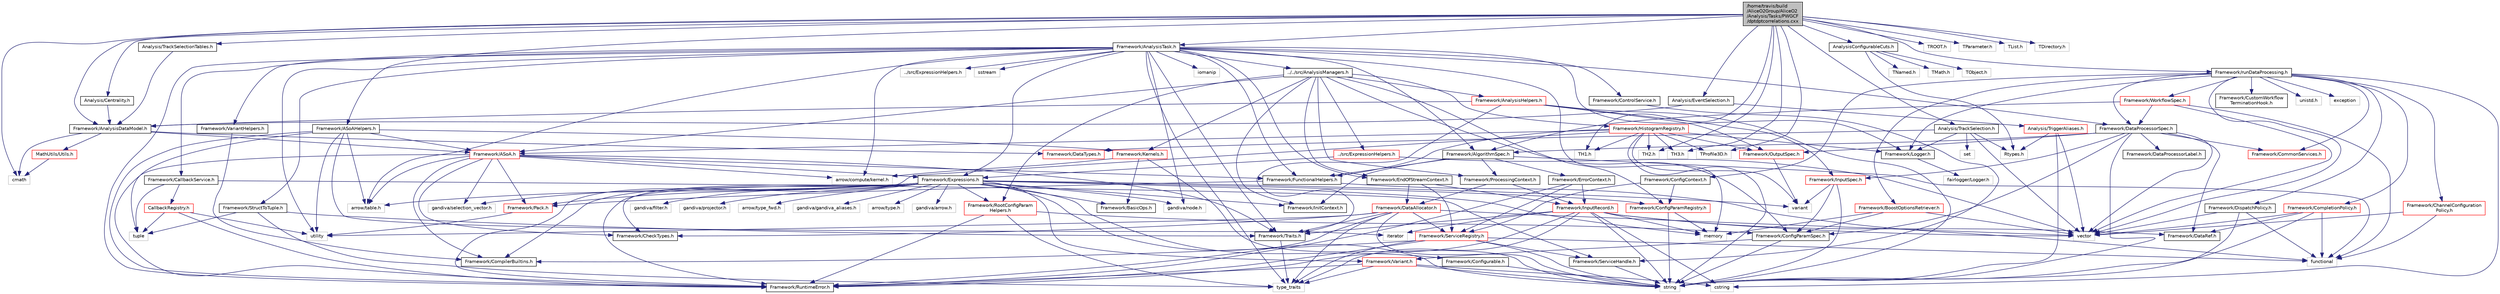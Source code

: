 digraph "/home/travis/build/AliceO2Group/AliceO2/Analysis/Tasks/PWGCF/dptdptcorrelations.cxx"
{
 // INTERACTIVE_SVG=YES
  bgcolor="transparent";
  edge [fontname="Helvetica",fontsize="10",labelfontname="Helvetica",labelfontsize="10"];
  node [fontname="Helvetica",fontsize="10",shape=record];
  Node0 [label="/home/travis/build\l/AliceO2Group/AliceO2\l/Analysis/Tasks/PWGCF\l/dptdptcorrelations.cxx",height=0.2,width=0.4,color="black", fillcolor="grey75", style="filled", fontcolor="black"];
  Node0 -> Node1 [color="midnightblue",fontsize="10",style="solid",fontname="Helvetica"];
  Node1 [label="Framework/AnalysisTask.h",height=0.2,width=0.4,color="black",URL="$d6/d57/AnalysisTask_8h.html"];
  Node1 -> Node2 [color="midnightblue",fontsize="10",style="solid",fontname="Helvetica"];
  Node2 [label="../../src/AnalysisManagers.h",height=0.2,width=0.4,color="black",URL="$df/db8/AnalysisManagers_8h.html"];
  Node2 -> Node3 [color="midnightblue",fontsize="10",style="solid",fontname="Helvetica"];
  Node3 [label="Framework/AnalysisHelpers.h",height=0.2,width=0.4,color="red",URL="$db/d34/AnalysisHelpers_8h.html"];
  Node3 -> Node4 [color="midnightblue",fontsize="10",style="solid",fontname="Helvetica"];
  Node4 [label="Framework/Traits.h",height=0.2,width=0.4,color="black",URL="$db/d31/Traits_8h.html"];
  Node4 -> Node5 [color="midnightblue",fontsize="10",style="solid",fontname="Helvetica"];
  Node5 [label="type_traits",height=0.2,width=0.4,color="grey75"];
  Node3 -> Node64 [color="midnightblue",fontsize="10",style="solid",fontname="Helvetica"];
  Node64 [label="Framework/AnalysisDataModel.h",height=0.2,width=0.4,color="black",URL="$d2/d8c/AnalysisDataModel_8h.html"];
  Node64 -> Node7 [color="midnightblue",fontsize="10",style="solid",fontname="Helvetica"];
  Node7 [label="Framework/ASoA.h",height=0.2,width=0.4,color="red",URL="$de/d33/ASoA_8h.html"];
  Node7 -> Node8 [color="midnightblue",fontsize="10",style="solid",fontname="Helvetica"];
  Node8 [label="Framework/Pack.h",height=0.2,width=0.4,color="red",URL="$dd/dce/Pack_8h.html"];
  Node8 -> Node10 [color="midnightblue",fontsize="10",style="solid",fontname="Helvetica"];
  Node10 [label="utility",height=0.2,width=0.4,color="grey75"];
  Node7 -> Node12 [color="midnightblue",fontsize="10",style="solid",fontname="Helvetica"];
  Node12 [label="Framework/CheckTypes.h",height=0.2,width=0.4,color="black",URL="$d1/d00/CheckTypes_8h.html"];
  Node7 -> Node13 [color="midnightblue",fontsize="10",style="solid",fontname="Helvetica"];
  Node13 [label="Framework/FunctionalHelpers.h",height=0.2,width=0.4,color="black",URL="$de/d9b/FunctionalHelpers_8h.html"];
  Node13 -> Node8 [color="midnightblue",fontsize="10",style="solid",fontname="Helvetica"];
  Node13 -> Node14 [color="midnightblue",fontsize="10",style="solid",fontname="Helvetica"];
  Node14 [label="functional",height=0.2,width=0.4,color="grey75"];
  Node7 -> Node15 [color="midnightblue",fontsize="10",style="solid",fontname="Helvetica"];
  Node15 [label="Framework/CompilerBuiltins.h",height=0.2,width=0.4,color="black",URL="$d9/de8/CompilerBuiltins_8h.html"];
  Node7 -> Node4 [color="midnightblue",fontsize="10",style="solid",fontname="Helvetica"];
  Node7 -> Node16 [color="midnightblue",fontsize="10",style="solid",fontname="Helvetica"];
  Node16 [label="Framework/Expressions.h",height=0.2,width=0.4,color="black",URL="$d0/d91/Expressions_8h.html"];
  Node16 -> Node17 [color="midnightblue",fontsize="10",style="solid",fontname="Helvetica"];
  Node17 [label="Framework/BasicOps.h",height=0.2,width=0.4,color="black",URL="$dd/dc2/BasicOps_8h.html"];
  Node16 -> Node15 [color="midnightblue",fontsize="10",style="solid",fontname="Helvetica"];
  Node16 -> Node8 [color="midnightblue",fontsize="10",style="solid",fontname="Helvetica"];
  Node16 -> Node12 [color="midnightblue",fontsize="10",style="solid",fontname="Helvetica"];
  Node16 -> Node18 [color="midnightblue",fontsize="10",style="solid",fontname="Helvetica"];
  Node18 [label="Framework/Configurable.h",height=0.2,width=0.4,color="black",URL="$d9/dff/Configurable_8h.html"];
  Node18 -> Node19 [color="midnightblue",fontsize="10",style="solid",fontname="Helvetica"];
  Node19 [label="string",height=0.2,width=0.4,color="grey75"];
  Node16 -> Node20 [color="midnightblue",fontsize="10",style="solid",fontname="Helvetica"];
  Node20 [label="Framework/Variant.h",height=0.2,width=0.4,color="red",URL="$de/d56/Variant_8h.html"];
  Node20 -> Node21 [color="midnightblue",fontsize="10",style="solid",fontname="Helvetica"];
  Node21 [label="Framework/RuntimeError.h",height=0.2,width=0.4,color="black",URL="$d1/d76/RuntimeError_8h.html"];
  Node20 -> Node5 [color="midnightblue",fontsize="10",style="solid",fontname="Helvetica"];
  Node20 -> Node22 [color="midnightblue",fontsize="10",style="solid",fontname="Helvetica"];
  Node22 [label="cstring",height=0.2,width=0.4,color="grey75"];
  Node20 -> Node19 [color="midnightblue",fontsize="10",style="solid",fontname="Helvetica"];
  Node16 -> Node28 [color="midnightblue",fontsize="10",style="solid",fontname="Helvetica"];
  Node28 [label="Framework/InitContext.h",height=0.2,width=0.4,color="black",URL="$d4/d2b/InitContext_8h.html"];
  Node16 -> Node29 [color="midnightblue",fontsize="10",style="solid",fontname="Helvetica"];
  Node29 [label="Framework/ConfigParamRegistry.h",height=0.2,width=0.4,color="red",URL="$de/dc6/ConfigParamRegistry_8h.html"];
  Node29 -> Node36 [color="midnightblue",fontsize="10",style="solid",fontname="Helvetica"];
  Node36 [label="memory",height=0.2,width=0.4,color="grey75"];
  Node29 -> Node19 [color="midnightblue",fontsize="10",style="solid",fontname="Helvetica"];
  Node16 -> Node38 [color="midnightblue",fontsize="10",style="solid",fontname="Helvetica"];
  Node38 [label="Framework/RootConfigParam\lHelpers.h",height=0.2,width=0.4,color="red",URL="$da/d88/RootConfigParamHelpers_8h.html"];
  Node38 -> Node31 [color="midnightblue",fontsize="10",style="solid",fontname="Helvetica"];
  Node31 [label="Framework/ConfigParamSpec.h",height=0.2,width=0.4,color="black",URL="$d0/d1c/ConfigParamSpec_8h.html"];
  Node31 -> Node20 [color="midnightblue",fontsize="10",style="solid",fontname="Helvetica"];
  Node31 -> Node19 [color="midnightblue",fontsize="10",style="solid",fontname="Helvetica"];
  Node38 -> Node21 [color="midnightblue",fontsize="10",style="solid",fontname="Helvetica"];
  Node38 -> Node5 [color="midnightblue",fontsize="10",style="solid",fontname="Helvetica"];
  Node16 -> Node21 [color="midnightblue",fontsize="10",style="solid",fontname="Helvetica"];
  Node16 -> Node41 [color="midnightblue",fontsize="10",style="solid",fontname="Helvetica"];
  Node41 [label="arrow/type_fwd.h",height=0.2,width=0.4,color="grey75"];
  Node16 -> Node42 [color="midnightblue",fontsize="10",style="solid",fontname="Helvetica"];
  Node42 [label="gandiva/gandiva_aliases.h",height=0.2,width=0.4,color="grey75"];
  Node16 -> Node43 [color="midnightblue",fontsize="10",style="solid",fontname="Helvetica"];
  Node43 [label="arrow/type.h",height=0.2,width=0.4,color="grey75"];
  Node16 -> Node44 [color="midnightblue",fontsize="10",style="solid",fontname="Helvetica"];
  Node44 [label="gandiva/arrow.h",height=0.2,width=0.4,color="grey75"];
  Node16 -> Node45 [color="midnightblue",fontsize="10",style="solid",fontname="Helvetica"];
  Node45 [label="arrow/table.h",height=0.2,width=0.4,color="grey75"];
  Node16 -> Node46 [color="midnightblue",fontsize="10",style="solid",fontname="Helvetica"];
  Node46 [label="gandiva/selection_vector.h",height=0.2,width=0.4,color="grey75"];
  Node16 -> Node47 [color="midnightblue",fontsize="10",style="solid",fontname="Helvetica"];
  Node47 [label="gandiva/node.h",height=0.2,width=0.4,color="grey75"];
  Node16 -> Node48 [color="midnightblue",fontsize="10",style="solid",fontname="Helvetica"];
  Node48 [label="gandiva/filter.h",height=0.2,width=0.4,color="grey75"];
  Node16 -> Node49 [color="midnightblue",fontsize="10",style="solid",fontname="Helvetica"];
  Node49 [label="gandiva/projector.h",height=0.2,width=0.4,color="grey75"];
  Node16 -> Node50 [color="midnightblue",fontsize="10",style="solid",fontname="Helvetica"];
  Node50 [label="variant",height=0.2,width=0.4,color="grey75"];
  Node16 -> Node19 [color="midnightblue",fontsize="10",style="solid",fontname="Helvetica"];
  Node16 -> Node36 [color="midnightblue",fontsize="10",style="solid",fontname="Helvetica"];
  Node7 -> Node21 [color="midnightblue",fontsize="10",style="solid",fontname="Helvetica"];
  Node7 -> Node45 [color="midnightblue",fontsize="10",style="solid",fontname="Helvetica"];
  Node7 -> Node54 [color="midnightblue",fontsize="10",style="solid",fontname="Helvetica"];
  Node54 [label="arrow/compute/kernel.h",height=0.2,width=0.4,color="grey75"];
  Node7 -> Node46 [color="midnightblue",fontsize="10",style="solid",fontname="Helvetica"];
  Node64 -> Node65 [color="midnightblue",fontsize="10",style="solid",fontname="Helvetica"];
  Node65 [label="MathUtils/Utils.h",height=0.2,width=0.4,color="red",URL="$d9/d52/Common_2MathUtils_2include_2MathUtils_2Utils_8h.html"];
  Node65 -> Node67 [color="midnightblue",fontsize="10",style="solid",fontname="Helvetica"];
  Node67 [label="cmath",height=0.2,width=0.4,color="grey75"];
  Node64 -> Node67 [color="midnightblue",fontsize="10",style="solid",fontname="Helvetica"];
  Node64 -> Node74 [color="midnightblue",fontsize="10",style="solid",fontname="Helvetica"];
  Node74 [label="Framework/DataTypes.h",height=0.2,width=0.4,color="red",URL="$d2/d12/DataTypes_8h.html"];
  Node3 -> Node75 [color="midnightblue",fontsize="10",style="solid",fontname="Helvetica"];
  Node75 [label="Framework/OutputSpec.h",height=0.2,width=0.4,color="red",URL="$db/d2d/OutputSpec_8h.html"];
  Node75 -> Node50 [color="midnightblue",fontsize="10",style="solid",fontname="Helvetica"];
  Node3 -> Node95 [color="midnightblue",fontsize="10",style="solid",fontname="Helvetica"];
  Node95 [label="Framework/InputSpec.h",height=0.2,width=0.4,color="red",URL="$d5/d3f/InputSpec_8h.html"];
  Node95 -> Node31 [color="midnightblue",fontsize="10",style="solid",fontname="Helvetica"];
  Node95 -> Node19 [color="midnightblue",fontsize="10",style="solid",fontname="Helvetica"];
  Node95 -> Node50 [color="midnightblue",fontsize="10",style="solid",fontname="Helvetica"];
  Node3 -> Node19 [color="midnightblue",fontsize="10",style="solid",fontname="Helvetica"];
  Node2 -> Node105 [color="midnightblue",fontsize="10",style="solid",fontname="Helvetica"];
  Node105 [label="Framework/Kernels.h",height=0.2,width=0.4,color="red",URL="$d0/d92/Kernels_8h.html"];
  Node105 -> Node17 [color="midnightblue",fontsize="10",style="solid",fontname="Helvetica"];
  Node105 -> Node54 [color="midnightblue",fontsize="10",style="solid",fontname="Helvetica"];
  Node105 -> Node19 [color="midnightblue",fontsize="10",style="solid",fontname="Helvetica"];
  Node2 -> Node7 [color="midnightblue",fontsize="10",style="solid",fontname="Helvetica"];
  Node2 -> Node107 [color="midnightblue",fontsize="10",style="solid",fontname="Helvetica"];
  Node107 [label="Framework/ProcessingContext.h",height=0.2,width=0.4,color="black",URL="$de/d6a/ProcessingContext_8h.html"];
  Node107 -> Node108 [color="midnightblue",fontsize="10",style="solid",fontname="Helvetica"];
  Node108 [label="Framework/InputRecord.h",height=0.2,width=0.4,color="red",URL="$d6/d5c/InputRecord_8h.html"];
  Node108 -> Node109 [color="midnightblue",fontsize="10",style="solid",fontname="Helvetica"];
  Node109 [label="Framework/DataRef.h",height=0.2,width=0.4,color="black",URL="$d5/dfb/DataRef_8h.html"];
  Node108 -> Node4 [color="midnightblue",fontsize="10",style="solid",fontname="Helvetica"];
  Node108 -> Node21 [color="midnightblue",fontsize="10",style="solid",fontname="Helvetica"];
  Node108 -> Node145 [color="midnightblue",fontsize="10",style="solid",fontname="Helvetica"];
  Node145 [label="iterator",height=0.2,width=0.4,color="grey75"];
  Node108 -> Node19 [color="midnightblue",fontsize="10",style="solid",fontname="Helvetica"];
  Node108 -> Node33 [color="midnightblue",fontsize="10",style="solid",fontname="Helvetica"];
  Node33 [label="vector",height=0.2,width=0.4,color="grey75"];
  Node108 -> Node22 [color="midnightblue",fontsize="10",style="solid",fontname="Helvetica"];
  Node108 -> Node36 [color="midnightblue",fontsize="10",style="solid",fontname="Helvetica"];
  Node108 -> Node5 [color="midnightblue",fontsize="10",style="solid",fontname="Helvetica"];
  Node107 -> Node146 [color="midnightblue",fontsize="10",style="solid",fontname="Helvetica"];
  Node146 [label="Framework/DataAllocator.h",height=0.2,width=0.4,color="red",URL="$d1/d28/DataAllocator_8h.html"];
  Node146 -> Node4 [color="midnightblue",fontsize="10",style="solid",fontname="Helvetica"];
  Node146 -> Node12 [color="midnightblue",fontsize="10",style="solid",fontname="Helvetica"];
  Node146 -> Node158 [color="midnightblue",fontsize="10",style="solid",fontname="Helvetica"];
  Node158 [label="Framework/ServiceRegistry.h",height=0.2,width=0.4,color="red",URL="$d8/d17/ServiceRegistry_8h.html"];
  Node158 -> Node159 [color="midnightblue",fontsize="10",style="solid",fontname="Helvetica"];
  Node159 [label="Framework/ServiceHandle.h",height=0.2,width=0.4,color="black",URL="$d3/d28/ServiceHandle_8h.html"];
  Node159 -> Node19 [color="midnightblue",fontsize="10",style="solid",fontname="Helvetica"];
  Node158 -> Node15 [color="midnightblue",fontsize="10",style="solid",fontname="Helvetica"];
  Node158 -> Node21 [color="midnightblue",fontsize="10",style="solid",fontname="Helvetica"];
  Node158 -> Node14 [color="midnightblue",fontsize="10",style="solid",fontname="Helvetica"];
  Node158 -> Node19 [color="midnightblue",fontsize="10",style="solid",fontname="Helvetica"];
  Node158 -> Node5 [color="midnightblue",fontsize="10",style="solid",fontname="Helvetica"];
  Node146 -> Node21 [color="midnightblue",fontsize="10",style="solid",fontname="Helvetica"];
  Node146 -> Node33 [color="midnightblue",fontsize="10",style="solid",fontname="Helvetica"];
  Node146 -> Node19 [color="midnightblue",fontsize="10",style="solid",fontname="Helvetica"];
  Node146 -> Node10 [color="midnightblue",fontsize="10",style="solid",fontname="Helvetica"];
  Node146 -> Node5 [color="midnightblue",fontsize="10",style="solid",fontname="Helvetica"];
  Node2 -> Node166 [color="midnightblue",fontsize="10",style="solid",fontname="Helvetica"];
  Node166 [label="Framework/EndOfStreamContext.h",height=0.2,width=0.4,color="black",URL="$d0/d77/EndOfStreamContext_8h.html"];
  Node166 -> Node108 [color="midnightblue",fontsize="10",style="solid",fontname="Helvetica"];
  Node166 -> Node158 [color="midnightblue",fontsize="10",style="solid",fontname="Helvetica"];
  Node166 -> Node146 [color="midnightblue",fontsize="10",style="solid",fontname="Helvetica"];
  Node2 -> Node167 [color="midnightblue",fontsize="10",style="solid",fontname="Helvetica"];
  Node167 [label="Framework/HistogramRegistry.h",height=0.2,width=0.4,color="red",URL="$da/dd6/HistogramRegistry_8h.html"];
  Node167 -> Node7 [color="midnightblue",fontsize="10",style="solid",fontname="Helvetica"];
  Node167 -> Node13 [color="midnightblue",fontsize="10",style="solid",fontname="Helvetica"];
  Node167 -> Node168 [color="midnightblue",fontsize="10",style="solid",fontname="Helvetica"];
  Node168 [label="Framework/Logger.h",height=0.2,width=0.4,color="black",URL="$dd/da4/Logger_8h.html"];
  Node168 -> Node169 [color="midnightblue",fontsize="10",style="solid",fontname="Helvetica"];
  Node169 [label="fairlogger/Logger.h",height=0.2,width=0.4,color="grey75"];
  Node167 -> Node75 [color="midnightblue",fontsize="10",style="solid",fontname="Helvetica"];
  Node167 -> Node21 [color="midnightblue",fontsize="10",style="solid",fontname="Helvetica"];
  Node167 -> Node170 [color="midnightblue",fontsize="10",style="solid",fontname="Helvetica"];
  Node170 [label="TH1.h",height=0.2,width=0.4,color="grey75"];
  Node167 -> Node171 [color="midnightblue",fontsize="10",style="solid",fontname="Helvetica"];
  Node171 [label="TH2.h",height=0.2,width=0.4,color="grey75"];
  Node167 -> Node172 [color="midnightblue",fontsize="10",style="solid",fontname="Helvetica"];
  Node172 [label="TH3.h",height=0.2,width=0.4,color="grey75"];
  Node167 -> Node177 [color="midnightblue",fontsize="10",style="solid",fontname="Helvetica"];
  Node177 [label="TProfile3D.h",height=0.2,width=0.4,color="grey75"];
  Node167 -> Node19 [color="midnightblue",fontsize="10",style="solid",fontname="Helvetica"];
  Node167 -> Node50 [color="midnightblue",fontsize="10",style="solid",fontname="Helvetica"];
  Node2 -> Node31 [color="midnightblue",fontsize="10",style="solid",fontname="Helvetica"];
  Node2 -> Node29 [color="midnightblue",fontsize="10",style="solid",fontname="Helvetica"];
  Node2 -> Node28 [color="midnightblue",fontsize="10",style="solid",fontname="Helvetica"];
  Node2 -> Node38 [color="midnightblue",fontsize="10",style="solid",fontname="Helvetica"];
  Node2 -> Node179 [color="midnightblue",fontsize="10",style="solid",fontname="Helvetica"];
  Node179 [label="../src/ExpressionHelpers.h",height=0.2,width=0.4,color="red",URL="$d1/d83/ExpressionHelpers_8h.html"];
  Node179 -> Node16 [color="midnightblue",fontsize="10",style="solid",fontname="Helvetica"];
  Node179 -> Node33 [color="midnightblue",fontsize="10",style="solid",fontname="Helvetica"];
  Node1 -> Node181 [color="midnightblue",fontsize="10",style="solid",fontname="Helvetica"];
  Node181 [label="Framework/AlgorithmSpec.h",height=0.2,width=0.4,color="black",URL="$d0/d14/AlgorithmSpec_8h.html"];
  Node181 -> Node107 [color="midnightblue",fontsize="10",style="solid",fontname="Helvetica"];
  Node181 -> Node182 [color="midnightblue",fontsize="10",style="solid",fontname="Helvetica"];
  Node182 [label="Framework/ErrorContext.h",height=0.2,width=0.4,color="black",URL="$d7/dad/ErrorContext_8h.html"];
  Node182 -> Node108 [color="midnightblue",fontsize="10",style="solid",fontname="Helvetica"];
  Node182 -> Node158 [color="midnightblue",fontsize="10",style="solid",fontname="Helvetica"];
  Node182 -> Node21 [color="midnightblue",fontsize="10",style="solid",fontname="Helvetica"];
  Node181 -> Node28 [color="midnightblue",fontsize="10",style="solid",fontname="Helvetica"];
  Node181 -> Node13 [color="midnightblue",fontsize="10",style="solid",fontname="Helvetica"];
  Node181 -> Node14 [color="midnightblue",fontsize="10",style="solid",fontname="Helvetica"];
  Node1 -> Node183 [color="midnightblue",fontsize="10",style="solid",fontname="Helvetica"];
  Node183 [label="Framework/CallbackService.h",height=0.2,width=0.4,color="black",URL="$d9/d7f/CallbackService_8h.html"];
  Node183 -> Node184 [color="midnightblue",fontsize="10",style="solid",fontname="Helvetica"];
  Node184 [label="CallbackRegistry.h",height=0.2,width=0.4,color="red",URL="$d7/d3e/CallbackRegistry_8h.html",tooltip="A generic registry for callbacks. "];
  Node184 -> Node21 [color="midnightblue",fontsize="10",style="solid",fontname="Helvetica"];
  Node184 -> Node56 [color="midnightblue",fontsize="10",style="solid",fontname="Helvetica"];
  Node56 [label="tuple",height=0.2,width=0.4,color="grey75"];
  Node184 -> Node10 [color="midnightblue",fontsize="10",style="solid",fontname="Helvetica"];
  Node183 -> Node159 [color="midnightblue",fontsize="10",style="solid",fontname="Helvetica"];
  Node183 -> Node56 [color="midnightblue",fontsize="10",style="solid",fontname="Helvetica"];
  Node1 -> Node185 [color="midnightblue",fontsize="10",style="solid",fontname="Helvetica"];
  Node185 [label="Framework/ControlService.h",height=0.2,width=0.4,color="black",URL="$d2/d43/ControlService_8h.html"];
  Node185 -> Node159 [color="midnightblue",fontsize="10",style="solid",fontname="Helvetica"];
  Node1 -> Node186 [color="midnightblue",fontsize="10",style="solid",fontname="Helvetica"];
  Node186 [label="Framework/DataProcessorSpec.h",height=0.2,width=0.4,color="black",URL="$d0/df4/DataProcessorSpec_8h.html"];
  Node186 -> Node181 [color="midnightblue",fontsize="10",style="solid",fontname="Helvetica"];
  Node186 -> Node31 [color="midnightblue",fontsize="10",style="solid",fontname="Helvetica"];
  Node186 -> Node187 [color="midnightblue",fontsize="10",style="solid",fontname="Helvetica"];
  Node187 [label="Framework/DataProcessorLabel.h",height=0.2,width=0.4,color="black",URL="$d1/df2/DataProcessorLabel_8h.html"];
  Node186 -> Node109 [color="midnightblue",fontsize="10",style="solid",fontname="Helvetica"];
  Node186 -> Node95 [color="midnightblue",fontsize="10",style="solid",fontname="Helvetica"];
  Node186 -> Node75 [color="midnightblue",fontsize="10",style="solid",fontname="Helvetica"];
  Node186 -> Node188 [color="midnightblue",fontsize="10",style="solid",fontname="Helvetica"];
  Node188 [label="Framework/CommonServices.h",height=0.2,width=0.4,color="red",URL="$d8/d02/CommonServices_8h.html"];
  Node186 -> Node19 [color="midnightblue",fontsize="10",style="solid",fontname="Helvetica"];
  Node186 -> Node33 [color="midnightblue",fontsize="10",style="solid",fontname="Helvetica"];
  Node1 -> Node16 [color="midnightblue",fontsize="10",style="solid",fontname="Helvetica"];
  Node1 -> Node189 [color="midnightblue",fontsize="10",style="solid",fontname="Helvetica"];
  Node189 [label="../src/ExpressionHelpers.h",height=0.2,width=0.4,color="grey75"];
  Node1 -> Node166 [color="midnightblue",fontsize="10",style="solid",fontname="Helvetica"];
  Node1 -> Node168 [color="midnightblue",fontsize="10",style="solid",fontname="Helvetica"];
  Node1 -> Node55 [color="midnightblue",fontsize="10",style="solid",fontname="Helvetica"];
  Node55 [label="Framework/StructToTuple.h",height=0.2,width=0.4,color="black",URL="$db/d4f/StructToTuple_8h.html"];
  Node55 -> Node4 [color="midnightblue",fontsize="10",style="solid",fontname="Helvetica"];
  Node55 -> Node56 [color="midnightblue",fontsize="10",style="solid",fontname="Helvetica"];
  Node55 -> Node5 [color="midnightblue",fontsize="10",style="solid",fontname="Helvetica"];
  Node1 -> Node13 [color="midnightblue",fontsize="10",style="solid",fontname="Helvetica"];
  Node1 -> Node4 [color="midnightblue",fontsize="10",style="solid",fontname="Helvetica"];
  Node1 -> Node57 [color="midnightblue",fontsize="10",style="solid",fontname="Helvetica"];
  Node57 [label="Framework/VariantHelpers.h",height=0.2,width=0.4,color="black",URL="$d7/dbe/VariantHelpers_8h.html"];
  Node57 -> Node15 [color="midnightblue",fontsize="10",style="solid",fontname="Helvetica"];
  Node1 -> Node21 [color="midnightblue",fontsize="10",style="solid",fontname="Helvetica"];
  Node1 -> Node54 [color="midnightblue",fontsize="10",style="solid",fontname="Helvetica"];
  Node1 -> Node45 [color="midnightblue",fontsize="10",style="solid",fontname="Helvetica"];
  Node1 -> Node47 [color="midnightblue",fontsize="10",style="solid",fontname="Helvetica"];
  Node1 -> Node5 [color="midnightblue",fontsize="10",style="solid",fontname="Helvetica"];
  Node1 -> Node10 [color="midnightblue",fontsize="10",style="solid",fontname="Helvetica"];
  Node1 -> Node36 [color="midnightblue",fontsize="10",style="solid",fontname="Helvetica"];
  Node1 -> Node59 [color="midnightblue",fontsize="10",style="solid",fontname="Helvetica"];
  Node59 [label="sstream",height=0.2,width=0.4,color="grey75"];
  Node1 -> Node190 [color="midnightblue",fontsize="10",style="solid",fontname="Helvetica"];
  Node190 [label="iomanip",height=0.2,width=0.4,color="grey75"];
  Node0 -> Node64 [color="midnightblue",fontsize="10",style="solid",fontname="Helvetica"];
  Node0 -> Node191 [color="midnightblue",fontsize="10",style="solid",fontname="Helvetica"];
  Node191 [label="Framework/ASoAHelpers.h",height=0.2,width=0.4,color="black",URL="$d0/df7/ASoAHelpers_8h.html"];
  Node191 -> Node7 [color="midnightblue",fontsize="10",style="solid",fontname="Helvetica"];
  Node191 -> Node105 [color="midnightblue",fontsize="10",style="solid",fontname="Helvetica"];
  Node191 -> Node21 [color="midnightblue",fontsize="10",style="solid",fontname="Helvetica"];
  Node191 -> Node45 [color="midnightblue",fontsize="10",style="solid",fontname="Helvetica"];
  Node191 -> Node145 [color="midnightblue",fontsize="10",style="solid",fontname="Helvetica"];
  Node191 -> Node56 [color="midnightblue",fontsize="10",style="solid",fontname="Helvetica"];
  Node191 -> Node10 [color="midnightblue",fontsize="10",style="solid",fontname="Helvetica"];
  Node0 -> Node192 [color="midnightblue",fontsize="10",style="solid",fontname="Helvetica"];
  Node192 [label="Analysis/EventSelection.h",height=0.2,width=0.4,color="black",URL="$d2/d47/EventSelection_8h.html"];
  Node192 -> Node64 [color="midnightblue",fontsize="10",style="solid",fontname="Helvetica"];
  Node192 -> Node193 [color="midnightblue",fontsize="10",style="solid",fontname="Helvetica"];
  Node193 [label="Analysis/TriggerAliases.h",height=0.2,width=0.4,color="red",URL="$d6/d44/TriggerAliases_8h.html"];
  Node193 -> Node19 [color="midnightblue",fontsize="10",style="solid",fontname="Helvetica"];
  Node193 -> Node33 [color="midnightblue",fontsize="10",style="solid",fontname="Helvetica"];
  Node193 -> Node194 [color="midnightblue",fontsize="10",style="solid",fontname="Helvetica"];
  Node194 [label="Rtypes.h",height=0.2,width=0.4,color="grey75"];
  Node0 -> Node195 [color="midnightblue",fontsize="10",style="solid",fontname="Helvetica"];
  Node195 [label="Analysis/Centrality.h",height=0.2,width=0.4,color="black",URL="$db/d48/Centrality_8h.html"];
  Node195 -> Node64 [color="midnightblue",fontsize="10",style="solid",fontname="Helvetica"];
  Node0 -> Node196 [color="midnightblue",fontsize="10",style="solid",fontname="Helvetica"];
  Node196 [label="Analysis/TrackSelection.h",height=0.2,width=0.4,color="black",URL="$d7/dec/TrackSelection_8h.html"];
  Node196 -> Node168 [color="midnightblue",fontsize="10",style="solid",fontname="Helvetica"];
  Node196 -> Node74 [color="midnightblue",fontsize="10",style="solid",fontname="Helvetica"];
  Node196 -> Node129 [color="midnightblue",fontsize="10",style="solid",fontname="Helvetica"];
  Node129 [label="set",height=0.2,width=0.4,color="grey75"];
  Node196 -> Node33 [color="midnightblue",fontsize="10",style="solid",fontname="Helvetica"];
  Node196 -> Node194 [color="midnightblue",fontsize="10",style="solid",fontname="Helvetica"];
  Node0 -> Node197 [color="midnightblue",fontsize="10",style="solid",fontname="Helvetica"];
  Node197 [label="AnalysisConfigurableCuts.h",height=0.2,width=0.4,color="black",URL="$d4/d87/AnalysisConfigurableCuts_8h.html"];
  Node197 -> Node194 [color="midnightblue",fontsize="10",style="solid",fontname="Helvetica"];
  Node197 -> Node198 [color="midnightblue",fontsize="10",style="solid",fontname="Helvetica"];
  Node198 [label="TObject.h",height=0.2,width=0.4,color="grey75"];
  Node197 -> Node199 [color="midnightblue",fontsize="10",style="solid",fontname="Helvetica"];
  Node199 [label="TNamed.h",height=0.2,width=0.4,color="grey75"];
  Node197 -> Node200 [color="midnightblue",fontsize="10",style="solid",fontname="Helvetica"];
  Node200 [label="TMath.h",height=0.2,width=0.4,color="grey75"];
  Node0 -> Node201 [color="midnightblue",fontsize="10",style="solid",fontname="Helvetica"];
  Node201 [label="Analysis/TrackSelectionTables.h",height=0.2,width=0.4,color="black",URL="$d5/d9a/TrackSelectionTables_8h.html"];
  Node201 -> Node64 [color="midnightblue",fontsize="10",style="solid",fontname="Helvetica"];
  Node0 -> Node202 [color="midnightblue",fontsize="10",style="solid",fontname="Helvetica"];
  Node202 [label="TROOT.h",height=0.2,width=0.4,color="grey75"];
  Node0 -> Node203 [color="midnightblue",fontsize="10",style="solid",fontname="Helvetica"];
  Node203 [label="TParameter.h",height=0.2,width=0.4,color="grey75"];
  Node0 -> Node114 [color="midnightblue",fontsize="10",style="solid",fontname="Helvetica"];
  Node114 [label="TList.h",height=0.2,width=0.4,color="grey75"];
  Node0 -> Node204 [color="midnightblue",fontsize="10",style="solid",fontname="Helvetica"];
  Node204 [label="TDirectory.h",height=0.2,width=0.4,color="grey75"];
  Node0 -> Node170 [color="midnightblue",fontsize="10",style="solid",fontname="Helvetica"];
  Node0 -> Node171 [color="midnightblue",fontsize="10",style="solid",fontname="Helvetica"];
  Node0 -> Node172 [color="midnightblue",fontsize="10",style="solid",fontname="Helvetica"];
  Node0 -> Node177 [color="midnightblue",fontsize="10",style="solid",fontname="Helvetica"];
  Node0 -> Node67 [color="midnightblue",fontsize="10",style="solid",fontname="Helvetica"];
  Node0 -> Node205 [color="midnightblue",fontsize="10",style="solid",fontname="Helvetica"];
  Node205 [label="Framework/runDataProcessing.h",height=0.2,width=0.4,color="black",URL="$db/dd0/runDataProcessing_8h.html"];
  Node205 -> Node206 [color="midnightblue",fontsize="10",style="solid",fontname="Helvetica"];
  Node206 [label="Framework/ChannelConfiguration\lPolicy.h",height=0.2,width=0.4,color="red",URL="$dd/d0f/ChannelConfigurationPolicy_8h.html"];
  Node206 -> Node33 [color="midnightblue",fontsize="10",style="solid",fontname="Helvetica"];
  Node206 -> Node14 [color="midnightblue",fontsize="10",style="solid",fontname="Helvetica"];
  Node205 -> Node209 [color="midnightblue",fontsize="10",style="solid",fontname="Helvetica"];
  Node209 [label="Framework/CompletionPolicy.h",height=0.2,width=0.4,color="red",URL="$df/dd6/CompletionPolicy_8h.html"];
  Node209 -> Node109 [color="midnightblue",fontsize="10",style="solid",fontname="Helvetica"];
  Node209 -> Node14 [color="midnightblue",fontsize="10",style="solid",fontname="Helvetica"];
  Node209 -> Node19 [color="midnightblue",fontsize="10",style="solid",fontname="Helvetica"];
  Node209 -> Node33 [color="midnightblue",fontsize="10",style="solid",fontname="Helvetica"];
  Node205 -> Node149 [color="midnightblue",fontsize="10",style="solid",fontname="Helvetica"];
  Node149 [label="Framework/DispatchPolicy.h",height=0.2,width=0.4,color="black",URL="$da/de6/DispatchPolicy_8h.html"];
  Node149 -> Node14 [color="midnightblue",fontsize="10",style="solid",fontname="Helvetica"];
  Node149 -> Node19 [color="midnightblue",fontsize="10",style="solid",fontname="Helvetica"];
  Node149 -> Node33 [color="midnightblue",fontsize="10",style="solid",fontname="Helvetica"];
  Node205 -> Node186 [color="midnightblue",fontsize="10",style="solid",fontname="Helvetica"];
  Node205 -> Node210 [color="midnightblue",fontsize="10",style="solid",fontname="Helvetica"];
  Node210 [label="Framework/WorkflowSpec.h",height=0.2,width=0.4,color="red",URL="$df/da1/WorkflowSpec_8h.html"];
  Node210 -> Node186 [color="midnightblue",fontsize="10",style="solid",fontname="Helvetica"];
  Node210 -> Node181 [color="midnightblue",fontsize="10",style="solid",fontname="Helvetica"];
  Node210 -> Node33 [color="midnightblue",fontsize="10",style="solid",fontname="Helvetica"];
  Node210 -> Node14 [color="midnightblue",fontsize="10",style="solid",fontname="Helvetica"];
  Node205 -> Node211 [color="midnightblue",fontsize="10",style="solid",fontname="Helvetica"];
  Node211 [label="Framework/ConfigContext.h",height=0.2,width=0.4,color="black",URL="$d7/d2e/ConfigContext_8h.html"];
  Node211 -> Node29 [color="midnightblue",fontsize="10",style="solid",fontname="Helvetica"];
  Node211 -> Node158 [color="midnightblue",fontsize="10",style="solid",fontname="Helvetica"];
  Node205 -> Node212 [color="midnightblue",fontsize="10",style="solid",fontname="Helvetica"];
  Node212 [label="Framework/BoostOptionsRetriever.h",height=0.2,width=0.4,color="red",URL="$d3/d7e/BoostOptionsRetriever_8h.html"];
  Node212 -> Node31 [color="midnightblue",fontsize="10",style="solid",fontname="Helvetica"];
  Node212 -> Node36 [color="midnightblue",fontsize="10",style="solid",fontname="Helvetica"];
  Node212 -> Node33 [color="midnightblue",fontsize="10",style="solid",fontname="Helvetica"];
  Node205 -> Node213 [color="midnightblue",fontsize="10",style="solid",fontname="Helvetica"];
  Node213 [label="Framework/CustomWorkflow\lTerminationHook.h",height=0.2,width=0.4,color="black",URL="$da/def/CustomWorkflowTerminationHook_8h.html"];
  Node205 -> Node188 [color="midnightblue",fontsize="10",style="solid",fontname="Helvetica"];
  Node205 -> Node168 [color="midnightblue",fontsize="10",style="solid",fontname="Helvetica"];
  Node205 -> Node214 [color="midnightblue",fontsize="10",style="solid",fontname="Helvetica"];
  Node214 [label="unistd.h",height=0.2,width=0.4,color="grey75"];
  Node205 -> Node33 [color="midnightblue",fontsize="10",style="solid",fontname="Helvetica"];
  Node205 -> Node22 [color="midnightblue",fontsize="10",style="solid",fontname="Helvetica"];
  Node205 -> Node215 [color="midnightblue",fontsize="10",style="solid",fontname="Helvetica"];
  Node215 [label="exception",height=0.2,width=0.4,color="grey75"];
}
